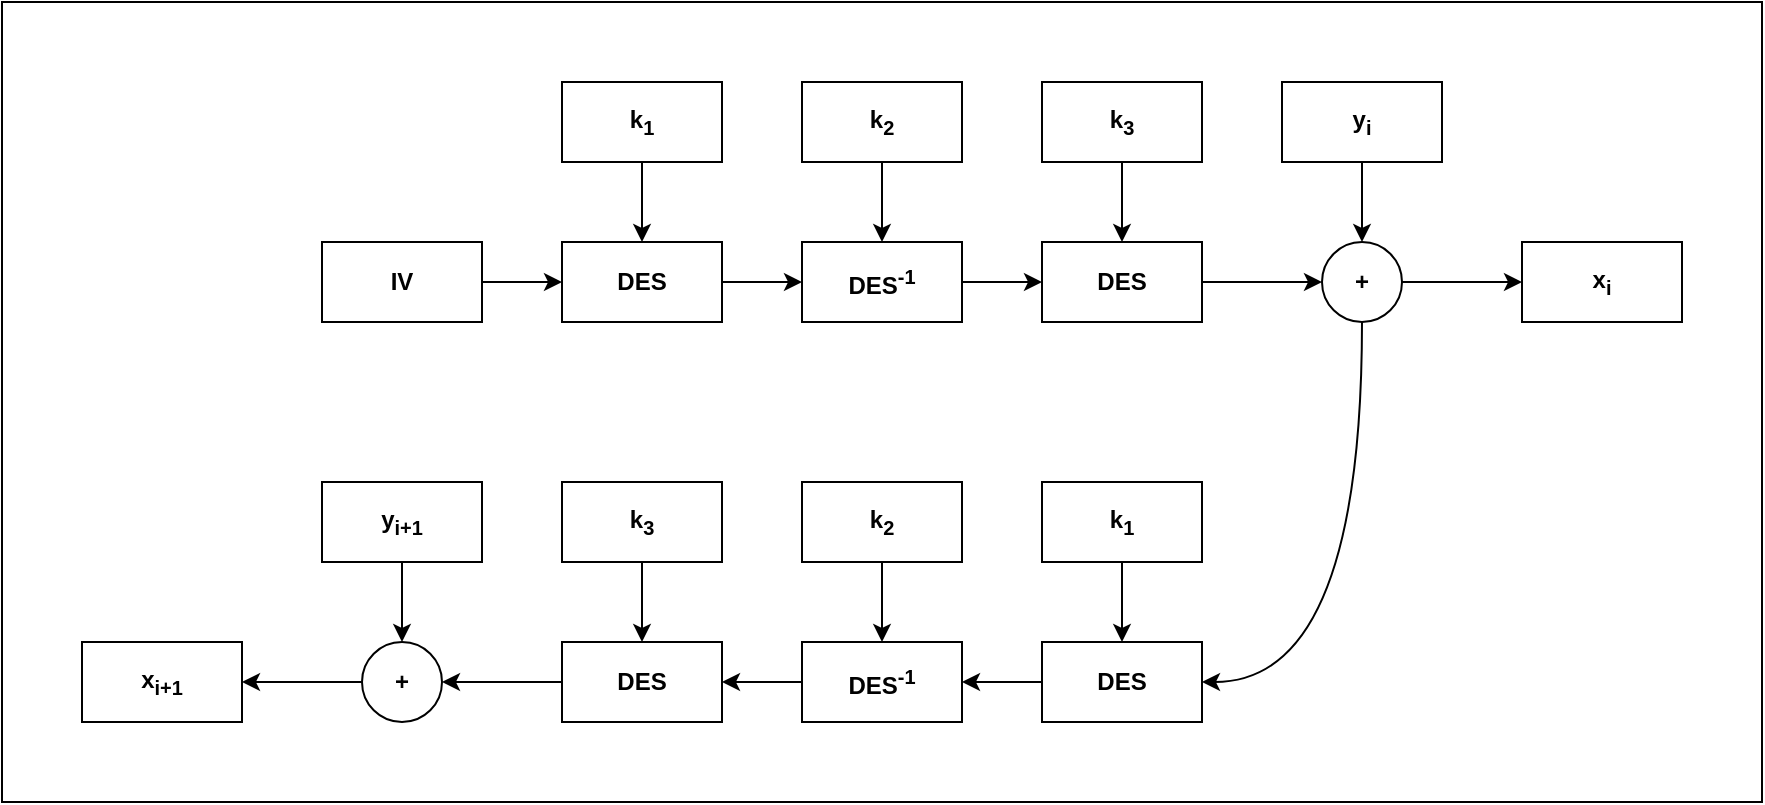 <mxfile version="20.7.4" type="device"><diagram id="AQfK2PCRVJJvOR24D_9n" name="Page-1"><mxGraphModel dx="1101" dy="1737" grid="1" gridSize="10" guides="1" tooltips="1" connect="1" arrows="1" fold="1" page="1" pageScale="1" pageWidth="827" pageHeight="1169" math="0" shadow="0"><root><mxCell id="0"/><mxCell id="1" parent="0"/><mxCell id="0rMUmT0zkHEJIacW_47w-40" value="" style="rounded=0;whiteSpace=wrap;html=1;" vertex="1" parent="1"><mxGeometry x="-120" y="-40" width="880" height="400" as="geometry"/></mxCell><mxCell id="0rMUmT0zkHEJIacW_47w-21" style="edgeStyle=none;rounded=0;orthogonalLoop=1;jettySize=auto;html=1;entryX=0;entryY=0.5;entryDx=0;entryDy=0;fontStyle=1" edge="1" parent="1" source="0rMUmT0zkHEJIacW_47w-1" target="0rMUmT0zkHEJIacW_47w-2"><mxGeometry relative="1" as="geometry"/></mxCell><mxCell id="0rMUmT0zkHEJIacW_47w-1" value="IV" style="rounded=0;whiteSpace=wrap;html=1;fontStyle=1" vertex="1" parent="1"><mxGeometry x="40" y="80" width="80" height="40" as="geometry"/></mxCell><mxCell id="0rMUmT0zkHEJIacW_47w-23" style="edgeStyle=none;rounded=0;orthogonalLoop=1;jettySize=auto;html=1;entryX=0;entryY=0.5;entryDx=0;entryDy=0;fontStyle=1" edge="1" parent="1" source="0rMUmT0zkHEJIacW_47w-2" target="0rMUmT0zkHEJIacW_47w-4"><mxGeometry relative="1" as="geometry"/></mxCell><mxCell id="0rMUmT0zkHEJIacW_47w-2" value="DES" style="rounded=0;whiteSpace=wrap;html=1;fontStyle=1" vertex="1" parent="1"><mxGeometry x="160" y="80" width="80" height="40" as="geometry"/></mxCell><mxCell id="0rMUmT0zkHEJIacW_47w-22" style="edgeStyle=none;rounded=0;orthogonalLoop=1;jettySize=auto;html=1;entryX=0.5;entryY=0;entryDx=0;entryDy=0;fontStyle=1" edge="1" parent="1" source="0rMUmT0zkHEJIacW_47w-3" target="0rMUmT0zkHEJIacW_47w-2"><mxGeometry relative="1" as="geometry"/></mxCell><mxCell id="0rMUmT0zkHEJIacW_47w-3" value="k&lt;sub&gt;1&lt;/sub&gt;" style="rounded=0;whiteSpace=wrap;html=1;fontStyle=1" vertex="1" parent="1"><mxGeometry x="160" width="80" height="40" as="geometry"/></mxCell><mxCell id="0rMUmT0zkHEJIacW_47w-25" style="edgeStyle=none;rounded=0;orthogonalLoop=1;jettySize=auto;html=1;fontStyle=1" edge="1" parent="1" source="0rMUmT0zkHEJIacW_47w-4" target="0rMUmT0zkHEJIacW_47w-6"><mxGeometry relative="1" as="geometry"/></mxCell><mxCell id="0rMUmT0zkHEJIacW_47w-4" value="DES&lt;sup&gt;-1&lt;/sup&gt;" style="rounded=0;whiteSpace=wrap;html=1;fontStyle=1" vertex="1" parent="1"><mxGeometry x="280" y="80" width="80" height="40" as="geometry"/></mxCell><mxCell id="0rMUmT0zkHEJIacW_47w-24" style="edgeStyle=none;rounded=0;orthogonalLoop=1;jettySize=auto;html=1;entryX=0.5;entryY=0;entryDx=0;entryDy=0;fontStyle=1" edge="1" parent="1" source="0rMUmT0zkHEJIacW_47w-5" target="0rMUmT0zkHEJIacW_47w-4"><mxGeometry relative="1" as="geometry"/></mxCell><mxCell id="0rMUmT0zkHEJIacW_47w-5" value="k&lt;sub&gt;2&lt;/sub&gt;" style="rounded=0;whiteSpace=wrap;html=1;fontStyle=1" vertex="1" parent="1"><mxGeometry x="280" width="80" height="40" as="geometry"/></mxCell><mxCell id="0rMUmT0zkHEJIacW_47w-27" style="edgeStyle=none;rounded=0;orthogonalLoop=1;jettySize=auto;html=1;entryX=0;entryY=0.5;entryDx=0;entryDy=0;fontStyle=1" edge="1" parent="1" source="0rMUmT0zkHEJIacW_47w-6" target="0rMUmT0zkHEJIacW_47w-10"><mxGeometry relative="1" as="geometry"/></mxCell><mxCell id="0rMUmT0zkHEJIacW_47w-6" value="DES" style="rounded=0;whiteSpace=wrap;html=1;fontStyle=1" vertex="1" parent="1"><mxGeometry x="400" y="80" width="80" height="40" as="geometry"/></mxCell><mxCell id="0rMUmT0zkHEJIacW_47w-26" style="edgeStyle=none;rounded=0;orthogonalLoop=1;jettySize=auto;html=1;entryX=0.5;entryY=0;entryDx=0;entryDy=0;fontStyle=1" edge="1" parent="1" source="0rMUmT0zkHEJIacW_47w-7" target="0rMUmT0zkHEJIacW_47w-6"><mxGeometry relative="1" as="geometry"/></mxCell><mxCell id="0rMUmT0zkHEJIacW_47w-7" value="k&lt;sub&gt;3&lt;/sub&gt;" style="rounded=0;whiteSpace=wrap;html=1;fontStyle=1" vertex="1" parent="1"><mxGeometry x="400" width="80" height="40" as="geometry"/></mxCell><mxCell id="0rMUmT0zkHEJIacW_47w-8" value="x&lt;sub&gt;i&lt;/sub&gt;" style="rounded=0;whiteSpace=wrap;html=1;fontStyle=1" vertex="1" parent="1"><mxGeometry x="640" y="80" width="80" height="40" as="geometry"/></mxCell><mxCell id="0rMUmT0zkHEJIacW_47w-28" style="edgeStyle=none;rounded=0;orthogonalLoop=1;jettySize=auto;html=1;entryX=0.5;entryY=0;entryDx=0;entryDy=0;fontStyle=1" edge="1" parent="1" source="0rMUmT0zkHEJIacW_47w-9" target="0rMUmT0zkHEJIacW_47w-10"><mxGeometry relative="1" as="geometry"/></mxCell><mxCell id="0rMUmT0zkHEJIacW_47w-9" value="y&lt;sub&gt;i&lt;/sub&gt;" style="rounded=0;whiteSpace=wrap;html=1;fontStyle=1" vertex="1" parent="1"><mxGeometry x="520" width="80" height="40" as="geometry"/></mxCell><mxCell id="0rMUmT0zkHEJIacW_47w-29" style="edgeStyle=none;rounded=0;orthogonalLoop=1;jettySize=auto;html=1;fontStyle=1" edge="1" parent="1" source="0rMUmT0zkHEJIacW_47w-10" target="0rMUmT0zkHEJIacW_47w-8"><mxGeometry relative="1" as="geometry"/></mxCell><mxCell id="0rMUmT0zkHEJIacW_47w-30" style="edgeStyle=orthogonalEdgeStyle;rounded=0;orthogonalLoop=1;jettySize=auto;html=1;entryX=1;entryY=0.5;entryDx=0;entryDy=0;curved=1;exitX=0.5;exitY=1;exitDx=0;exitDy=0;fontStyle=1" edge="1" parent="1" source="0rMUmT0zkHEJIacW_47w-10" target="0rMUmT0zkHEJIacW_47w-12"><mxGeometry relative="1" as="geometry"/></mxCell><mxCell id="0rMUmT0zkHEJIacW_47w-10" value="+" style="ellipse;whiteSpace=wrap;html=1;aspect=fixed;fontStyle=1" vertex="1" parent="1"><mxGeometry x="540" y="80" width="40" height="40" as="geometry"/></mxCell><mxCell id="0rMUmT0zkHEJIacW_47w-32" style="edgeStyle=orthogonalEdgeStyle;curved=1;rounded=0;orthogonalLoop=1;jettySize=auto;html=1;entryX=1;entryY=0.5;entryDx=0;entryDy=0;fontStyle=1" edge="1" parent="1" source="0rMUmT0zkHEJIacW_47w-12" target="0rMUmT0zkHEJIacW_47w-14"><mxGeometry relative="1" as="geometry"/></mxCell><mxCell id="0rMUmT0zkHEJIacW_47w-12" value="DES" style="rounded=0;whiteSpace=wrap;html=1;fontStyle=1" vertex="1" parent="1"><mxGeometry x="400" y="280" width="80" height="40" as="geometry"/></mxCell><mxCell id="0rMUmT0zkHEJIacW_47w-31" style="edgeStyle=orthogonalEdgeStyle;curved=1;rounded=0;orthogonalLoop=1;jettySize=auto;html=1;entryX=0.5;entryY=0;entryDx=0;entryDy=0;fontStyle=1" edge="1" parent="1" source="0rMUmT0zkHEJIacW_47w-13" target="0rMUmT0zkHEJIacW_47w-12"><mxGeometry relative="1" as="geometry"/></mxCell><mxCell id="0rMUmT0zkHEJIacW_47w-13" value="k&lt;sub&gt;1&lt;/sub&gt;" style="rounded=0;whiteSpace=wrap;html=1;fontStyle=1" vertex="1" parent="1"><mxGeometry x="400" y="200" width="80" height="40" as="geometry"/></mxCell><mxCell id="0rMUmT0zkHEJIacW_47w-34" style="edgeStyle=orthogonalEdgeStyle;curved=1;rounded=0;orthogonalLoop=1;jettySize=auto;html=1;entryX=1;entryY=0.5;entryDx=0;entryDy=0;fontStyle=1" edge="1" parent="1" source="0rMUmT0zkHEJIacW_47w-14" target="0rMUmT0zkHEJIacW_47w-16"><mxGeometry relative="1" as="geometry"/></mxCell><mxCell id="0rMUmT0zkHEJIacW_47w-14" value="DES&lt;sup&gt;-1&lt;/sup&gt;" style="rounded=0;whiteSpace=wrap;html=1;fontStyle=1" vertex="1" parent="1"><mxGeometry x="280" y="280" width="80" height="40" as="geometry"/></mxCell><mxCell id="0rMUmT0zkHEJIacW_47w-33" style="edgeStyle=orthogonalEdgeStyle;curved=1;rounded=0;orthogonalLoop=1;jettySize=auto;html=1;entryX=0.5;entryY=0;entryDx=0;entryDy=0;fontStyle=1" edge="1" parent="1" source="0rMUmT0zkHEJIacW_47w-15" target="0rMUmT0zkHEJIacW_47w-14"><mxGeometry relative="1" as="geometry"/></mxCell><mxCell id="0rMUmT0zkHEJIacW_47w-15" value="k&lt;sub&gt;2&lt;/sub&gt;" style="rounded=0;whiteSpace=wrap;html=1;fontStyle=1" vertex="1" parent="1"><mxGeometry x="280" y="200" width="80" height="40" as="geometry"/></mxCell><mxCell id="0rMUmT0zkHEJIacW_47w-36" style="edgeStyle=orthogonalEdgeStyle;curved=1;rounded=0;orthogonalLoop=1;jettySize=auto;html=1;entryX=1;entryY=0.5;entryDx=0;entryDy=0;fontStyle=1" edge="1" parent="1" source="0rMUmT0zkHEJIacW_47w-16" target="0rMUmT0zkHEJIacW_47w-20"><mxGeometry relative="1" as="geometry"/></mxCell><mxCell id="0rMUmT0zkHEJIacW_47w-16" value="DES" style="rounded=0;whiteSpace=wrap;html=1;fontStyle=1" vertex="1" parent="1"><mxGeometry x="160" y="280" width="80" height="40" as="geometry"/></mxCell><mxCell id="0rMUmT0zkHEJIacW_47w-35" style="edgeStyle=orthogonalEdgeStyle;curved=1;rounded=0;orthogonalLoop=1;jettySize=auto;html=1;entryX=0.5;entryY=0;entryDx=0;entryDy=0;fontStyle=1" edge="1" parent="1" source="0rMUmT0zkHEJIacW_47w-17" target="0rMUmT0zkHEJIacW_47w-16"><mxGeometry relative="1" as="geometry"/></mxCell><mxCell id="0rMUmT0zkHEJIacW_47w-17" value="k&lt;sub&gt;3&lt;/sub&gt;" style="rounded=0;whiteSpace=wrap;html=1;fontStyle=1" vertex="1" parent="1"><mxGeometry x="160" y="200" width="80" height="40" as="geometry"/></mxCell><mxCell id="0rMUmT0zkHEJIacW_47w-18" value="x&lt;sub&gt;i+1&lt;/sub&gt;" style="rounded=0;whiteSpace=wrap;html=1;fontStyle=1" vertex="1" parent="1"><mxGeometry x="-80" y="280" width="80" height="40" as="geometry"/></mxCell><mxCell id="0rMUmT0zkHEJIacW_47w-37" style="edgeStyle=orthogonalEdgeStyle;curved=1;rounded=0;orthogonalLoop=1;jettySize=auto;html=1;entryX=0.5;entryY=0;entryDx=0;entryDy=0;fontStyle=1" edge="1" parent="1" source="0rMUmT0zkHEJIacW_47w-19" target="0rMUmT0zkHEJIacW_47w-20"><mxGeometry relative="1" as="geometry"/></mxCell><mxCell id="0rMUmT0zkHEJIacW_47w-19" value="y&lt;sub&gt;i+1&lt;/sub&gt;" style="rounded=0;whiteSpace=wrap;html=1;fontStyle=1" vertex="1" parent="1"><mxGeometry x="40" y="200" width="80" height="40" as="geometry"/></mxCell><mxCell id="0rMUmT0zkHEJIacW_47w-38" style="edgeStyle=orthogonalEdgeStyle;curved=1;rounded=0;orthogonalLoop=1;jettySize=auto;html=1;entryX=1;entryY=0.5;entryDx=0;entryDy=0;fontStyle=1" edge="1" parent="1" source="0rMUmT0zkHEJIacW_47w-20" target="0rMUmT0zkHEJIacW_47w-18"><mxGeometry relative="1" as="geometry"/></mxCell><mxCell id="0rMUmT0zkHEJIacW_47w-20" value="+" style="ellipse;whiteSpace=wrap;html=1;aspect=fixed;fontStyle=1" vertex="1" parent="1"><mxGeometry x="60" y="280" width="40" height="40" as="geometry"/></mxCell></root></mxGraphModel></diagram></mxfile>